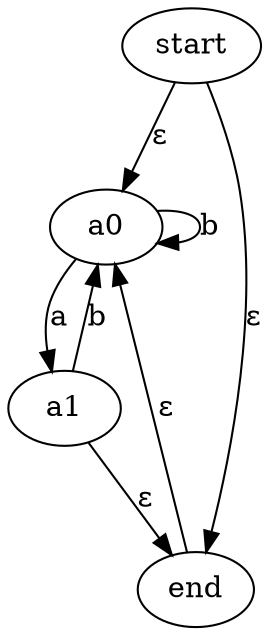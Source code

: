 digraph union {
a0 -> a0 [label=b];
a0 -> a1 [label=a];
a1 -> a0 [label=b];
start -> a0 [label=ε]; 
a1 -> end [label=ε]; 
start -> end [label=ε]; 
end -> a0 [label=ε]; 
}
